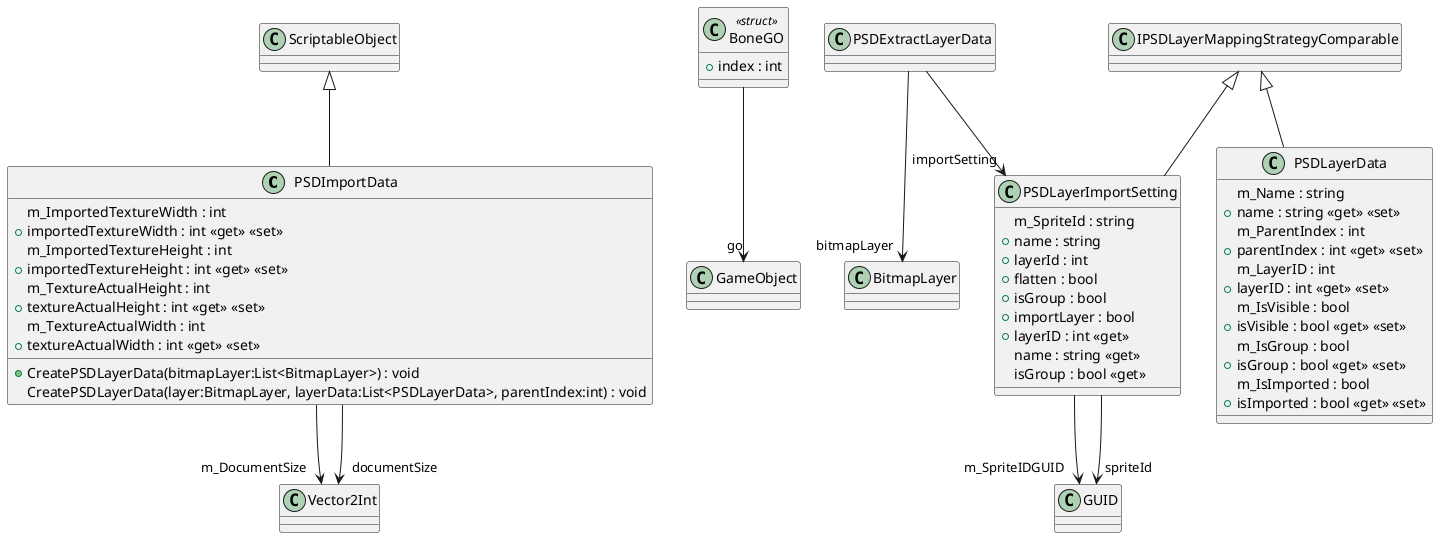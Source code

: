 @startuml
class PSDImportData {
    m_ImportedTextureWidth : int
    + importedTextureWidth : int <<get>> <<set>>
    m_ImportedTextureHeight : int
    + importedTextureHeight : int <<get>> <<set>>
    m_TextureActualHeight : int
    + textureActualHeight : int <<get>> <<set>>
    m_TextureActualWidth : int
    + textureActualWidth : int <<get>> <<set>>
    + CreatePSDLayerData(bitmapLayer:List<BitmapLayer>) : void
    CreatePSDLayerData(layer:BitmapLayer, layerData:List<PSDLayerData>, parentIndex:int) : void
}
class BoneGO <<struct>> {
    + index : int
}
class PSDLayerImportSetting {
    m_SpriteId : string
    + name : string
    + layerId : int
    + flatten : bool
    + isGroup : bool
    + importLayer : bool
    + layerID : int <<get>>
    name : string <<get>>
    isGroup : bool <<get>>
}
class PSDLayerData {
    m_Name : string
    + name : string <<get>> <<set>>
    m_ParentIndex : int
    + parentIndex : int <<get>> <<set>>
    m_LayerID : int
    + layerID : int <<get>> <<set>>
    m_IsVisible : bool
    + isVisible : bool <<get>> <<set>>
    m_IsGroup : bool
    + isGroup : bool <<get>> <<set>>
    m_IsImported : bool
    + isImported : bool <<get>> <<set>>
}
class PSDExtractLayerData {
}
ScriptableObject <|-- PSDImportData
PSDImportData --> "m_DocumentSize" Vector2Int
PSDImportData --> "documentSize" Vector2Int
BoneGO --> "go" GameObject
IPSDLayerMappingStrategyComparable <|-- PSDLayerImportSetting
PSDLayerImportSetting --> "m_SpriteIDGUID" GUID
PSDLayerImportSetting --> "spriteId" GUID
IPSDLayerMappingStrategyComparable <|-- PSDLayerData
PSDExtractLayerData --> "bitmapLayer" BitmapLayer
PSDExtractLayerData --> "importSetting" PSDLayerImportSetting
@enduml
